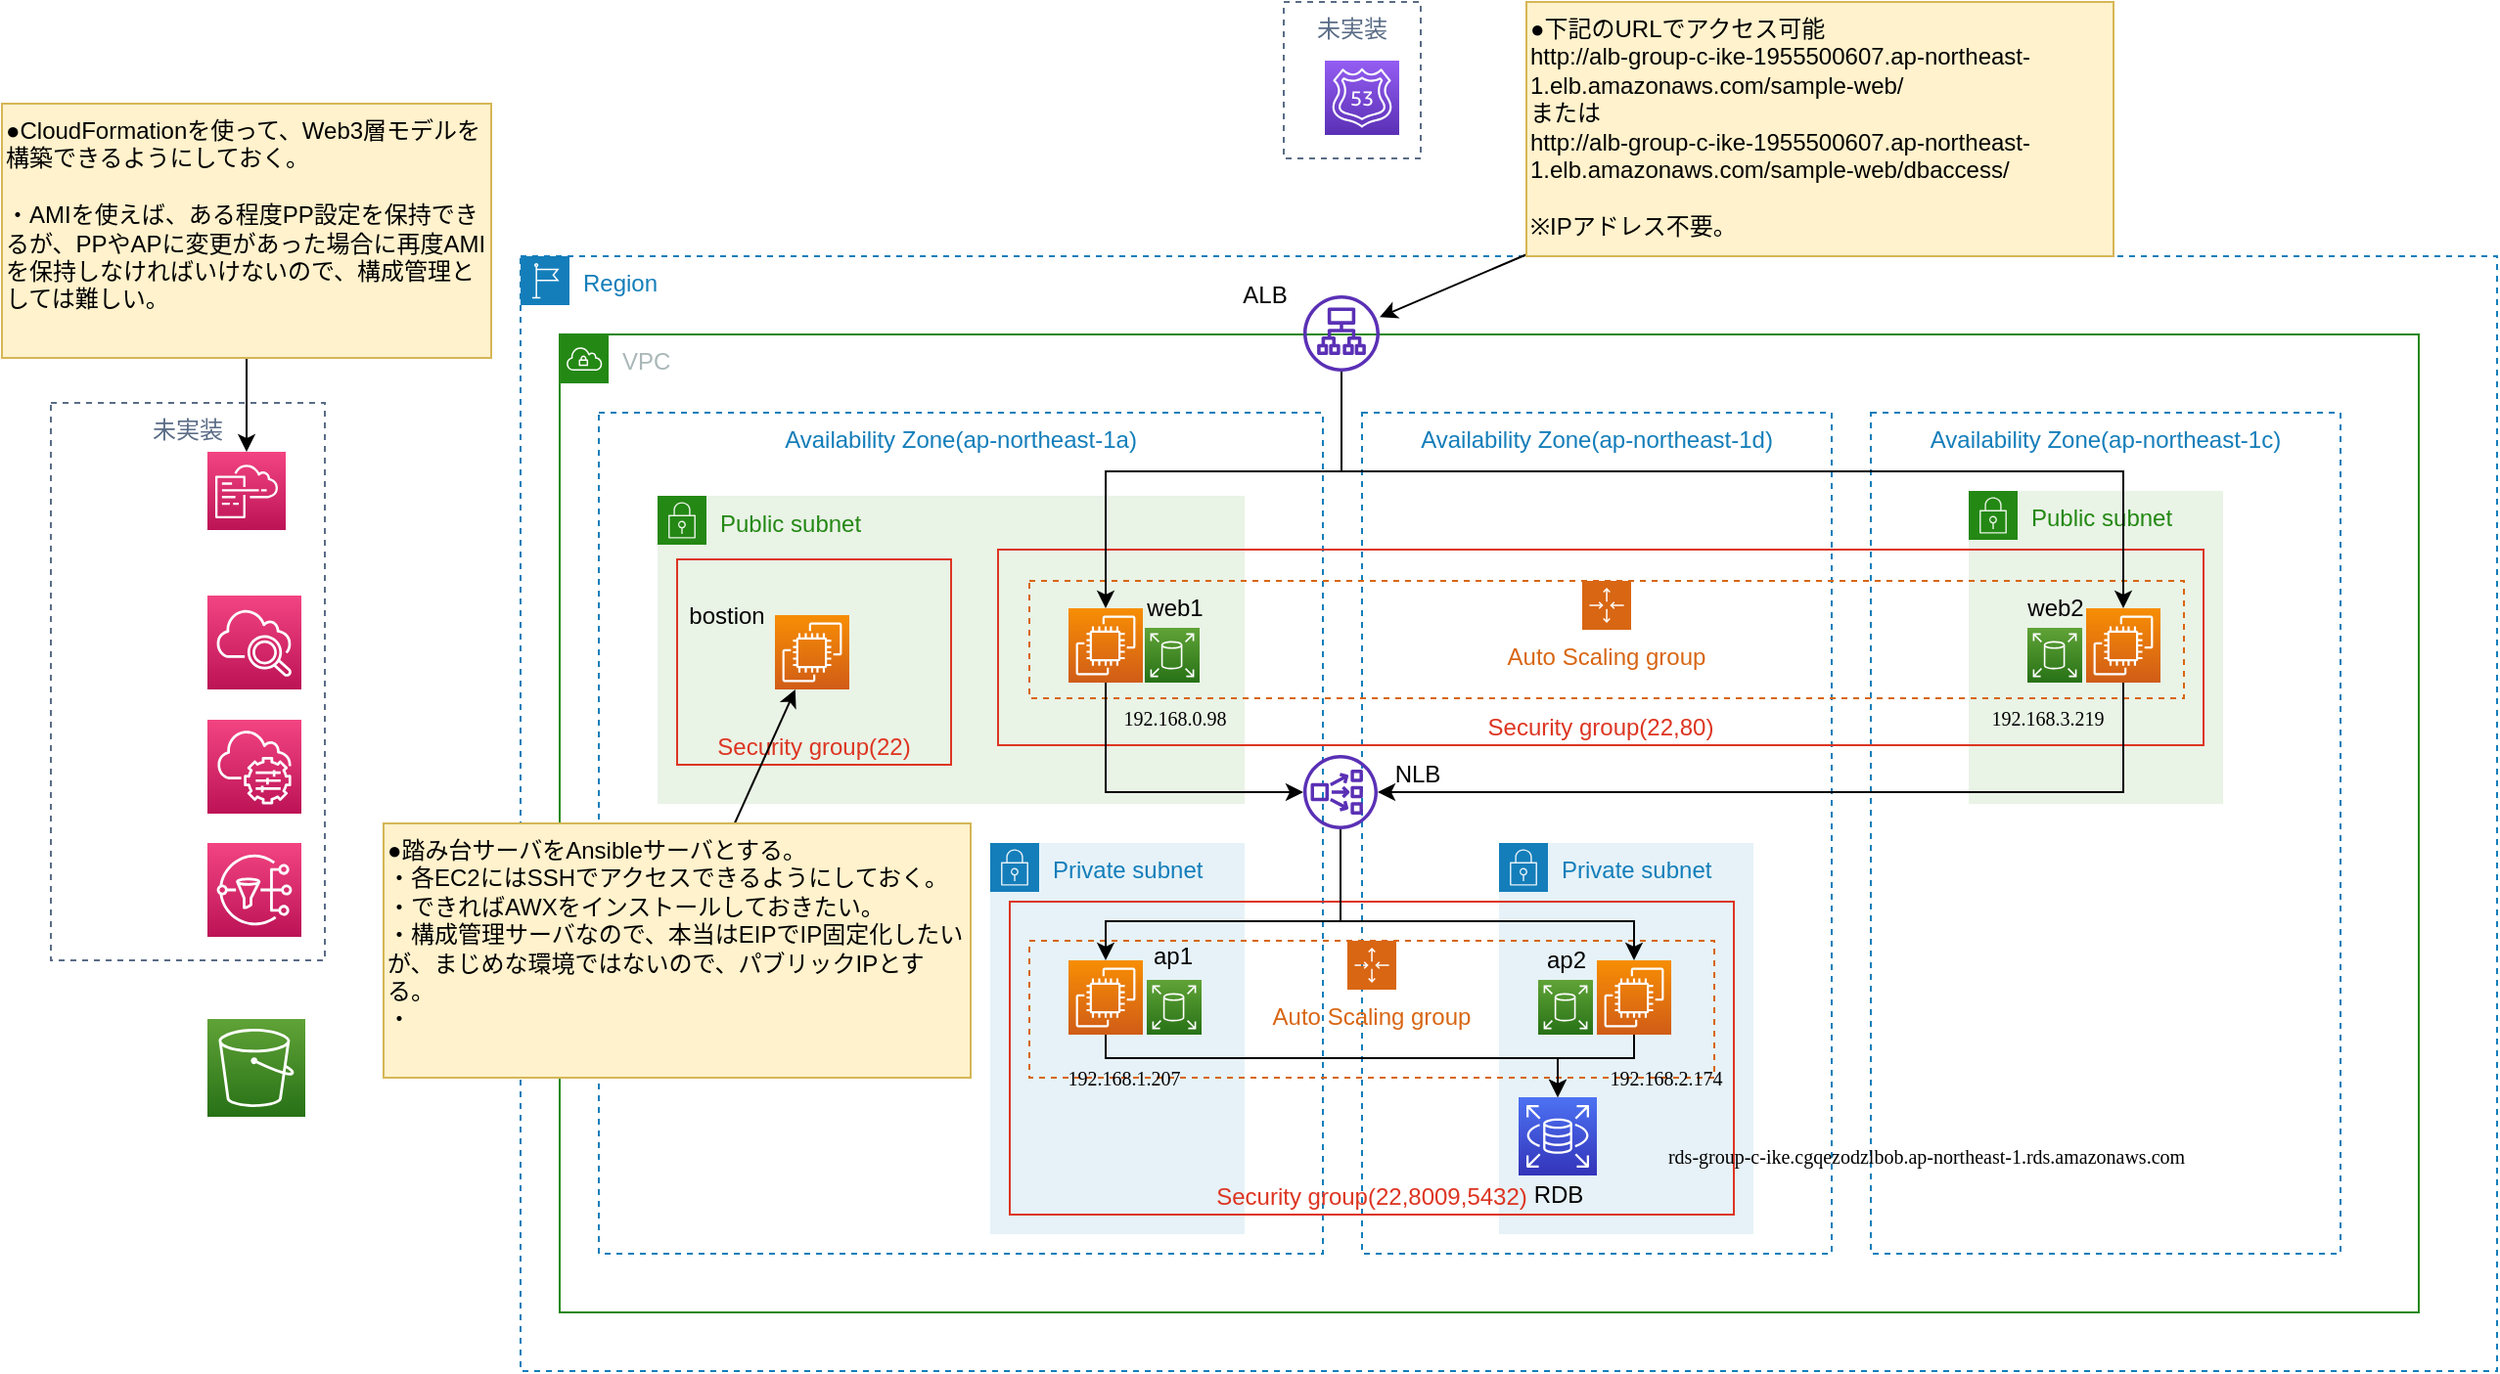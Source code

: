 <mxfile version="13.8.3" type="github">
  <diagram id="Wir5pQViXHOCd_Q4CroJ" name="ページ1">
    <mxGraphModel dx="1865" dy="1717" grid="1" gridSize="10" guides="1" tooltips="1" connect="1" arrows="1" fold="1" page="1" pageScale="1" pageWidth="827" pageHeight="1169" math="0" shadow="0">
      <root>
        <mxCell id="0" />
        <mxCell id="1" parent="0" />
        <mxCell id="VKqjONy-EOoPsvIoeT0I-2" value="VPC" style="points=[[0,0],[0.25,0],[0.5,0],[0.75,0],[1,0],[1,0.25],[1,0.5],[1,0.75],[1,1],[0.75,1],[0.5,1],[0.25,1],[0,1],[0,0.75],[0,0.5],[0,0.25]];outlineConnect=0;gradientColor=none;html=1;whiteSpace=wrap;fontSize=12;fontStyle=0;shape=mxgraph.aws4.group;grIcon=mxgraph.aws4.group_vpc;strokeColor=#248814;fillColor=none;verticalAlign=top;align=left;spacingLeft=30;fontColor=#AAB7B8;dashed=0;" vertex="1" parent="1">
          <mxGeometry x="110" y="80" width="950" height="500" as="geometry" />
        </mxCell>
        <mxCell id="VKqjONy-EOoPsvIoeT0I-1" value="Region" style="points=[[0,0],[0.25,0],[0.5,0],[0.75,0],[1,0],[1,0.25],[1,0.5],[1,0.75],[1,1],[0.75,1],[0.5,1],[0.25,1],[0,1],[0,0.75],[0,0.5],[0,0.25]];outlineConnect=0;gradientColor=none;html=1;whiteSpace=wrap;fontSize=12;fontStyle=0;shape=mxgraph.aws4.group;grIcon=mxgraph.aws4.group_region;strokeColor=#147EBA;fillColor=none;verticalAlign=top;align=left;spacingLeft=30;fontColor=#147EBA;dashed=1;" vertex="1" parent="1">
          <mxGeometry x="90" y="40" width="1010" height="570" as="geometry" />
        </mxCell>
        <mxCell id="VKqjONy-EOoPsvIoeT0I-3" value="Availability Zone(ap-northeast-1a)" style="fillColor=none;strokeColor=#147EBA;dashed=1;verticalAlign=top;fontStyle=0;fontColor=#147EBA;" vertex="1" parent="1">
          <mxGeometry x="130" y="120" width="370" height="430" as="geometry" />
        </mxCell>
        <mxCell id="VKqjONy-EOoPsvIoeT0I-4" value="Availability Zone(ap-northeast-1d)" style="fillColor=none;strokeColor=#147EBA;dashed=1;verticalAlign=top;fontStyle=0;fontColor=#147EBA;" vertex="1" parent="1">
          <mxGeometry x="520" y="120" width="240" height="430" as="geometry" />
        </mxCell>
        <mxCell id="VKqjONy-EOoPsvIoeT0I-42" value="Availability Zone(ap-northeast-1c)" style="fillColor=none;strokeColor=#147EBA;dashed=1;verticalAlign=top;fontStyle=0;fontColor=#147EBA;" vertex="1" parent="1">
          <mxGeometry x="780" y="120" width="240" height="430" as="geometry" />
        </mxCell>
        <mxCell id="VKqjONy-EOoPsvIoeT0I-6" value="Private subnet" style="points=[[0,0],[0.25,0],[0.5,0],[0.75,0],[1,0],[1,0.25],[1,0.5],[1,0.75],[1,1],[0.75,1],[0.5,1],[0.25,1],[0,1],[0,0.75],[0,0.5],[0,0.25]];outlineConnect=0;gradientColor=none;html=1;whiteSpace=wrap;fontSize=12;fontStyle=0;shape=mxgraph.aws4.group;grIcon=mxgraph.aws4.group_security_group;grStroke=0;strokeColor=#147EBA;fillColor=#E6F2F8;verticalAlign=top;align=left;spacingLeft=30;fontColor=#147EBA;dashed=0;" vertex="1" parent="1">
          <mxGeometry x="330" y="340" width="130" height="200" as="geometry" />
        </mxCell>
        <mxCell id="VKqjONy-EOoPsvIoeT0I-8" value="Private subnet" style="points=[[0,0],[0.25,0],[0.5,0],[0.75,0],[1,0],[1,0.25],[1,0.5],[1,0.75],[1,1],[0.75,1],[0.5,1],[0.25,1],[0,1],[0,0.75],[0,0.5],[0,0.25]];outlineConnect=0;gradientColor=none;html=1;whiteSpace=wrap;fontSize=12;fontStyle=0;shape=mxgraph.aws4.group;grIcon=mxgraph.aws4.group_security_group;grStroke=0;strokeColor=#147EBA;fillColor=#E6F2F8;verticalAlign=top;align=left;spacingLeft=30;fontColor=#147EBA;dashed=0;" vertex="1" parent="1">
          <mxGeometry x="590" y="340" width="130" height="200" as="geometry" />
        </mxCell>
        <mxCell id="VKqjONy-EOoPsvIoeT0I-53" value="Security group(22,8009,5432)" style="fillColor=none;strokeColor=#DD3522;verticalAlign=bottom;fontStyle=0;fontColor=#DD3522;" vertex="1" parent="1">
          <mxGeometry x="340" y="370" width="370" height="160" as="geometry" />
        </mxCell>
        <mxCell id="VKqjONy-EOoPsvIoeT0I-5" value="Public subnet" style="points=[[0,0],[0.25,0],[0.5,0],[0.75,0],[1,0],[1,0.25],[1,0.5],[1,0.75],[1,1],[0.75,1],[0.5,1],[0.25,1],[0,1],[0,0.75],[0,0.5],[0,0.25]];outlineConnect=0;gradientColor=none;html=1;whiteSpace=wrap;fontSize=12;fontStyle=0;shape=mxgraph.aws4.group;grIcon=mxgraph.aws4.group_security_group;grStroke=0;strokeColor=#248814;fillColor=#E9F3E6;verticalAlign=top;align=left;spacingLeft=30;fontColor=#248814;dashed=0;" vertex="1" parent="1">
          <mxGeometry x="160" y="162.5" width="300" height="157.5" as="geometry" />
        </mxCell>
        <mxCell id="VKqjONy-EOoPsvIoeT0I-7" value="Public subnet" style="points=[[0,0],[0.25,0],[0.5,0],[0.75,0],[1,0],[1,0.25],[1,0.5],[1,0.75],[1,1],[0.75,1],[0.5,1],[0.25,1],[0,1],[0,0.75],[0,0.5],[0,0.25]];outlineConnect=0;gradientColor=none;html=1;whiteSpace=wrap;fontSize=12;fontStyle=0;shape=mxgraph.aws4.group;grIcon=mxgraph.aws4.group_security_group;grStroke=0;strokeColor=#248814;fillColor=#E9F3E6;verticalAlign=top;align=left;spacingLeft=30;fontColor=#248814;dashed=0;" vertex="1" parent="1">
          <mxGeometry x="830" y="160" width="130" height="160" as="geometry" />
        </mxCell>
        <mxCell id="VKqjONy-EOoPsvIoeT0I-45" value="Security group(22,80)" style="fillColor=none;strokeColor=#DD3522;verticalAlign=bottom;fontStyle=0;fontColor=#DD3522;" vertex="1" parent="1">
          <mxGeometry x="334" y="190" width="616" height="100" as="geometry" />
        </mxCell>
        <mxCell id="VKqjONy-EOoPsvIoeT0I-12" value="Security group(22)" style="fillColor=none;strokeColor=#DD3522;verticalAlign=bottom;fontStyle=0;fontColor=#DD3522;" vertex="1" parent="1">
          <mxGeometry x="170" y="195" width="140" height="105" as="geometry" />
        </mxCell>
        <mxCell id="VKqjONy-EOoPsvIoeT0I-17" value="" style="outlineConnect=0;fontColor=#232F3E;gradientColor=#F78E04;gradientDirection=north;fillColor=#D05C17;strokeColor=#ffffff;dashed=0;verticalLabelPosition=bottom;verticalAlign=top;align=center;html=1;fontSize=12;fontStyle=0;aspect=fixed;shape=mxgraph.aws4.resourceIcon;resIcon=mxgraph.aws4.ec2;" vertex="1" parent="1">
          <mxGeometry x="220" y="223.5" width="38" height="38" as="geometry" />
        </mxCell>
        <mxCell id="VKqjONy-EOoPsvIoeT0I-22" value="" style="outlineConnect=0;fontColor=#232F3E;gradientColor=#945DF2;gradientDirection=north;fillColor=#5A30B5;strokeColor=#ffffff;dashed=0;verticalLabelPosition=bottom;verticalAlign=top;align=center;html=1;fontSize=12;fontStyle=0;aspect=fixed;shape=mxgraph.aws4.resourceIcon;resIcon=mxgraph.aws4.route_53;" vertex="1" parent="1">
          <mxGeometry x="501" y="-60" width="38" height="38" as="geometry" />
        </mxCell>
        <mxCell id="VKqjONy-EOoPsvIoeT0I-10" value="Auto Scaling group" style="points=[[0,0],[0.25,0],[0.5,0],[0.75,0],[1,0],[1,0.25],[1,0.5],[1,0.75],[1,1],[0.75,1],[0.5,1],[0.25,1],[0,1],[0,0.75],[0,0.5],[0,0.25]];outlineConnect=0;gradientColor=none;html=1;whiteSpace=wrap;fontSize=12;fontStyle=0;shape=mxgraph.aws4.groupCenter;grIcon=mxgraph.aws4.group_auto_scaling_group;grStroke=1;strokeColor=#D86613;fillColor=none;verticalAlign=top;align=center;fontColor=#D86613;dashed=1;spacingTop=25;" vertex="1" parent="1">
          <mxGeometry x="350" y="206" width="590" height="60" as="geometry" />
        </mxCell>
        <mxCell id="VKqjONy-EOoPsvIoeT0I-11" value="Auto Scaling group" style="points=[[0,0],[0.25,0],[0.5,0],[0.75,0],[1,0],[1,0.25],[1,0.5],[1,0.75],[1,1],[0.75,1],[0.5,1],[0.25,1],[0,1],[0,0.75],[0,0.5],[0,0.25]];outlineConnect=0;gradientColor=none;html=1;whiteSpace=wrap;fontSize=12;fontStyle=0;shape=mxgraph.aws4.groupCenter;grIcon=mxgraph.aws4.group_auto_scaling_group;grStroke=1;strokeColor=#D86613;fillColor=none;verticalAlign=top;align=center;fontColor=#D86613;dashed=1;spacingTop=25;" vertex="1" parent="1">
          <mxGeometry x="350" y="390" width="350" height="70" as="geometry" />
        </mxCell>
        <mxCell id="VKqjONy-EOoPsvIoeT0I-23" value="" style="outlineConnect=0;fontColor=#232F3E;gradientColor=#60A337;gradientDirection=north;fillColor=#277116;strokeColor=#ffffff;dashed=0;verticalLabelPosition=bottom;verticalAlign=top;align=center;html=1;fontSize=12;fontStyle=0;aspect=fixed;shape=mxgraph.aws4.resourceIcon;resIcon=mxgraph.aws4.s3;" vertex="1" parent="1">
          <mxGeometry x="-70" y="430" width="50" height="50" as="geometry" />
        </mxCell>
        <mxCell id="VKqjONy-EOoPsvIoeT0I-26" value="" style="outlineConnect=0;fontColor=#232F3E;gradientColor=#60A337;gradientDirection=north;fillColor=#277116;strokeColor=#ffffff;dashed=0;verticalLabelPosition=bottom;verticalAlign=top;align=center;html=1;fontSize=12;fontStyle=0;aspect=fixed;shape=mxgraph.aws4.resourceIcon;resIcon=mxgraph.aws4.elastic_block_store;" vertex="1" parent="1">
          <mxGeometry x="610" y="410" width="28" height="28" as="geometry" />
        </mxCell>
        <mxCell id="VKqjONy-EOoPsvIoeT0I-27" value="" style="outlineConnect=0;fontColor=#232F3E;gradientColor=#60A337;gradientDirection=north;fillColor=#277116;strokeColor=#ffffff;dashed=0;verticalLabelPosition=bottom;verticalAlign=top;align=center;html=1;fontSize=12;fontStyle=0;aspect=fixed;shape=mxgraph.aws4.resourceIcon;resIcon=mxgraph.aws4.elastic_block_store;" vertex="1" parent="1">
          <mxGeometry x="410" y="410" width="28" height="28" as="geometry" />
        </mxCell>
        <mxCell id="VKqjONy-EOoPsvIoeT0I-28" value="" style="outlineConnect=0;fontColor=#232F3E;gradientColor=#F34482;gradientDirection=north;fillColor=#BC1356;strokeColor=#ffffff;dashed=0;verticalLabelPosition=bottom;verticalAlign=top;align=center;html=1;fontSize=12;fontStyle=0;aspect=fixed;shape=mxgraph.aws4.resourceIcon;resIcon=mxgraph.aws4.cloudwatch_2;" vertex="1" parent="1">
          <mxGeometry x="-70" y="213.5" width="48" height="48" as="geometry" />
        </mxCell>
        <mxCell id="VKqjONy-EOoPsvIoeT0I-29" value="" style="outlineConnect=0;fontColor=#232F3E;gradientColor=#F34482;gradientDirection=north;fillColor=#BC1356;strokeColor=#ffffff;dashed=0;verticalLabelPosition=bottom;verticalAlign=top;align=center;html=1;fontSize=12;fontStyle=0;aspect=fixed;shape=mxgraph.aws4.resourceIcon;resIcon=mxgraph.aws4.cloudformation;" vertex="1" parent="1">
          <mxGeometry x="-70" y="140" width="40" height="40" as="geometry" />
        </mxCell>
        <mxCell id="VKqjONy-EOoPsvIoeT0I-30" value="" style="outlineConnect=0;fontColor=#232F3E;gradientColor=#F34482;gradientDirection=north;fillColor=#BC1356;strokeColor=#ffffff;dashed=0;verticalLabelPosition=bottom;verticalAlign=top;align=center;html=1;fontSize=12;fontStyle=0;aspect=fixed;shape=mxgraph.aws4.resourceIcon;resIcon=mxgraph.aws4.systems_manager;" vertex="1" parent="1">
          <mxGeometry x="-70" y="277" width="48" height="48" as="geometry" />
        </mxCell>
        <mxCell id="VKqjONy-EOoPsvIoeT0I-31" value="" style="outlineConnect=0;fontColor=#232F3E;gradientColor=#F34482;gradientDirection=north;fillColor=#BC1356;strokeColor=#ffffff;dashed=0;verticalLabelPosition=bottom;verticalAlign=top;align=center;html=1;fontSize=12;fontStyle=0;aspect=fixed;shape=mxgraph.aws4.resourceIcon;resIcon=mxgraph.aws4.sns;" vertex="1" parent="1">
          <mxGeometry x="-70" y="340" width="48" height="48" as="geometry" />
        </mxCell>
        <mxCell id="VKqjONy-EOoPsvIoeT0I-58" style="edgeStyle=orthogonalEdgeStyle;rounded=0;orthogonalLoop=1;jettySize=auto;html=1;" edge="1" parent="1" source="VKqjONy-EOoPsvIoeT0I-33" target="VKqjONy-EOoPsvIoeT0I-13">
          <mxGeometry relative="1" as="geometry">
            <Array as="points">
              <mxPoint x="510" y="150" />
              <mxPoint x="389" y="150" />
            </Array>
          </mxGeometry>
        </mxCell>
        <mxCell id="VKqjONy-EOoPsvIoeT0I-59" style="edgeStyle=orthogonalEdgeStyle;rounded=0;orthogonalLoop=1;jettySize=auto;html=1;" edge="1" parent="1" source="VKqjONy-EOoPsvIoeT0I-33" target="VKqjONy-EOoPsvIoeT0I-14">
          <mxGeometry relative="1" as="geometry">
            <Array as="points">
              <mxPoint x="510" y="150" />
              <mxPoint x="909" y="150" />
            </Array>
          </mxGeometry>
        </mxCell>
        <mxCell id="VKqjONy-EOoPsvIoeT0I-33" value="" style="outlineConnect=0;fontColor=#232F3E;gradientColor=none;fillColor=#5A30B5;strokeColor=none;dashed=0;verticalLabelPosition=bottom;verticalAlign=top;align=center;html=1;fontSize=12;fontStyle=0;aspect=fixed;pointerEvents=1;shape=mxgraph.aws4.application_load_balancer;" vertex="1" parent="1">
          <mxGeometry x="490" y="60" width="39" height="39" as="geometry" />
        </mxCell>
        <mxCell id="VKqjONy-EOoPsvIoeT0I-24" value="" style="outlineConnect=0;fontColor=#232F3E;gradientColor=#60A337;gradientDirection=north;fillColor=#277116;strokeColor=#ffffff;dashed=0;verticalLabelPosition=bottom;verticalAlign=top;align=center;html=1;fontSize=12;fontStyle=0;aspect=fixed;shape=mxgraph.aws4.resourceIcon;resIcon=mxgraph.aws4.elastic_block_store;" vertex="1" parent="1">
          <mxGeometry x="409" y="230" width="28" height="28" as="geometry" />
        </mxCell>
        <mxCell id="VKqjONy-EOoPsvIoeT0I-25" value="" style="outlineConnect=0;fontColor=#232F3E;gradientColor=#60A337;gradientDirection=north;fillColor=#277116;strokeColor=#ffffff;dashed=0;verticalLabelPosition=bottom;verticalAlign=top;align=center;html=1;fontSize=12;fontStyle=0;aspect=fixed;shape=mxgraph.aws4.resourceIcon;resIcon=mxgraph.aws4.elastic_block_store;" vertex="1" parent="1">
          <mxGeometry x="860" y="230" width="28" height="28" as="geometry" />
        </mxCell>
        <mxCell id="VKqjONy-EOoPsvIoeT0I-47" value="bostion" style="text;html=1;resizable=0;autosize=1;align=center;verticalAlign=middle;points=[];fillColor=none;strokeColor=none;rounded=0;" vertex="1" parent="1">
          <mxGeometry x="170" y="213.5" width="50" height="20" as="geometry" />
        </mxCell>
        <mxCell id="VKqjONy-EOoPsvIoeT0I-48" value="web1" style="text;html=1;resizable=0;autosize=1;align=center;verticalAlign=middle;points=[];fillColor=none;strokeColor=none;rounded=0;" vertex="1" parent="1">
          <mxGeometry x="404" y="210" width="40" height="20" as="geometry" />
        </mxCell>
        <mxCell id="VKqjONy-EOoPsvIoeT0I-49" value="web2" style="text;html=1;resizable=0;autosize=1;align=center;verticalAlign=middle;points=[];fillColor=none;strokeColor=none;rounded=0;" vertex="1" parent="1">
          <mxGeometry x="854" y="210" width="40" height="20" as="geometry" />
        </mxCell>
        <mxCell id="VKqjONy-EOoPsvIoeT0I-50" value="ap1" style="text;html=1;resizable=0;autosize=1;align=center;verticalAlign=middle;points=[];fillColor=none;strokeColor=none;rounded=0;" vertex="1" parent="1">
          <mxGeometry x="403" y="388" width="40" height="20" as="geometry" />
        </mxCell>
        <mxCell id="VKqjONy-EOoPsvIoeT0I-51" value="ap2" style="text;html=1;resizable=0;autosize=1;align=center;verticalAlign=middle;points=[];fillColor=none;strokeColor=none;rounded=0;" vertex="1" parent="1">
          <mxGeometry x="604" y="390" width="40" height="20" as="geometry" />
        </mxCell>
        <mxCell id="VKqjONy-EOoPsvIoeT0I-52" value="RDB" style="text;html=1;resizable=0;autosize=1;align=center;verticalAlign=middle;points=[];fillColor=none;strokeColor=none;rounded=0;" vertex="1" parent="1">
          <mxGeometry x="600" y="510" width="40" height="20" as="geometry" />
        </mxCell>
        <mxCell id="VKqjONy-EOoPsvIoeT0I-54" value="NLB" style="text;html=1;resizable=0;autosize=1;align=center;verticalAlign=middle;points=[];fillColor=none;strokeColor=none;rounded=0;" vertex="1" parent="1">
          <mxGeometry x="528" y="295" width="40" height="20" as="geometry" />
        </mxCell>
        <mxCell id="VKqjONy-EOoPsvIoeT0I-55" value="ALB" style="text;html=1;resizable=0;autosize=1;align=center;verticalAlign=middle;points=[];fillColor=none;strokeColor=none;rounded=0;" vertex="1" parent="1">
          <mxGeometry x="450" y="50" width="40" height="20" as="geometry" />
        </mxCell>
        <mxCell id="VKqjONy-EOoPsvIoeT0I-62" style="edgeStyle=orthogonalEdgeStyle;rounded=0;orthogonalLoop=1;jettySize=auto;html=1;" edge="1" parent="1" source="VKqjONy-EOoPsvIoeT0I-15" target="VKqjONy-EOoPsvIoeT0I-18">
          <mxGeometry relative="1" as="geometry">
            <Array as="points">
              <mxPoint x="389" y="450" />
              <mxPoint x="620" y="450" />
            </Array>
          </mxGeometry>
        </mxCell>
        <mxCell id="VKqjONy-EOoPsvIoeT0I-15" value="" style="outlineConnect=0;fontColor=#232F3E;gradientColor=#F78E04;gradientDirection=north;fillColor=#D05C17;strokeColor=#ffffff;dashed=0;verticalLabelPosition=bottom;verticalAlign=top;align=center;html=1;fontSize=12;fontStyle=0;aspect=fixed;shape=mxgraph.aws4.resourceIcon;resIcon=mxgraph.aws4.ec2;" vertex="1" parent="1">
          <mxGeometry x="370" y="400" width="38" height="38" as="geometry" />
        </mxCell>
        <mxCell id="VKqjONy-EOoPsvIoeT0I-63" style="edgeStyle=orthogonalEdgeStyle;rounded=0;orthogonalLoop=1;jettySize=auto;html=1;" edge="1" parent="1" source="VKqjONy-EOoPsvIoeT0I-16" target="VKqjONy-EOoPsvIoeT0I-18">
          <mxGeometry relative="1" as="geometry">
            <Array as="points">
              <mxPoint x="659" y="450" />
              <mxPoint x="620" y="450" />
            </Array>
          </mxGeometry>
        </mxCell>
        <mxCell id="VKqjONy-EOoPsvIoeT0I-16" value="" style="outlineConnect=0;fontColor=#232F3E;gradientColor=#F78E04;gradientDirection=north;fillColor=#D05C17;strokeColor=#ffffff;dashed=0;verticalLabelPosition=bottom;verticalAlign=top;align=center;html=1;fontSize=12;fontStyle=0;aspect=fixed;shape=mxgraph.aws4.resourceIcon;resIcon=mxgraph.aws4.ec2;" vertex="1" parent="1">
          <mxGeometry x="640" y="400" width="38" height="38" as="geometry" />
        </mxCell>
        <mxCell id="VKqjONy-EOoPsvIoeT0I-60" style="edgeStyle=orthogonalEdgeStyle;rounded=0;orthogonalLoop=1;jettySize=auto;html=1;" edge="1" parent="1" source="VKqjONy-EOoPsvIoeT0I-34" target="VKqjONy-EOoPsvIoeT0I-15">
          <mxGeometry relative="1" as="geometry">
            <Array as="points">
              <mxPoint x="509" y="380" />
              <mxPoint x="389" y="380" />
            </Array>
          </mxGeometry>
        </mxCell>
        <mxCell id="VKqjONy-EOoPsvIoeT0I-61" style="edgeStyle=orthogonalEdgeStyle;rounded=0;orthogonalLoop=1;jettySize=auto;html=1;" edge="1" parent="1" source="VKqjONy-EOoPsvIoeT0I-34" target="VKqjONy-EOoPsvIoeT0I-16">
          <mxGeometry relative="1" as="geometry">
            <Array as="points">
              <mxPoint x="509" y="380" />
              <mxPoint x="659" y="380" />
            </Array>
          </mxGeometry>
        </mxCell>
        <mxCell id="VKqjONy-EOoPsvIoeT0I-34" value="" style="outlineConnect=0;fontColor=#232F3E;gradientColor=none;fillColor=#5A30B5;strokeColor=none;dashed=0;verticalLabelPosition=bottom;verticalAlign=top;align=center;html=1;fontSize=12;fontStyle=0;aspect=fixed;pointerEvents=1;shape=mxgraph.aws4.network_load_balancer;" vertex="1" parent="1">
          <mxGeometry x="490" y="295" width="38" height="38" as="geometry" />
        </mxCell>
        <mxCell id="VKqjONy-EOoPsvIoeT0I-57" style="edgeStyle=orthogonalEdgeStyle;rounded=0;orthogonalLoop=1;jettySize=auto;html=1;" edge="1" parent="1" source="VKqjONy-EOoPsvIoeT0I-14" target="VKqjONy-EOoPsvIoeT0I-34">
          <mxGeometry relative="1" as="geometry">
            <Array as="points">
              <mxPoint x="909" y="314" />
            </Array>
          </mxGeometry>
        </mxCell>
        <mxCell id="VKqjONy-EOoPsvIoeT0I-14" value="" style="outlineConnect=0;fontColor=#232F3E;gradientColor=#F78E04;gradientDirection=north;fillColor=#D05C17;strokeColor=#ffffff;dashed=0;verticalLabelPosition=bottom;verticalAlign=top;align=center;html=1;fontSize=12;fontStyle=0;aspect=fixed;shape=mxgraph.aws4.resourceIcon;resIcon=mxgraph.aws4.ec2;" vertex="1" parent="1">
          <mxGeometry x="890" y="220" width="38" height="38" as="geometry" />
        </mxCell>
        <mxCell id="VKqjONy-EOoPsvIoeT0I-56" style="edgeStyle=orthogonalEdgeStyle;rounded=0;orthogonalLoop=1;jettySize=auto;html=1;" edge="1" parent="1" source="VKqjONy-EOoPsvIoeT0I-13" target="VKqjONy-EOoPsvIoeT0I-34">
          <mxGeometry relative="1" as="geometry">
            <Array as="points">
              <mxPoint x="389" y="314" />
            </Array>
          </mxGeometry>
        </mxCell>
        <mxCell id="VKqjONy-EOoPsvIoeT0I-13" value="" style="outlineConnect=0;fontColor=#232F3E;gradientColor=#F78E04;gradientDirection=north;fillColor=#D05C17;strokeColor=#ffffff;dashed=0;verticalLabelPosition=bottom;verticalAlign=top;align=center;html=1;fontSize=12;fontStyle=0;aspect=fixed;shape=mxgraph.aws4.resourceIcon;resIcon=mxgraph.aws4.ec2;" vertex="1" parent="1">
          <mxGeometry x="370" y="220" width="38" height="38" as="geometry" />
        </mxCell>
        <mxCell id="VKqjONy-EOoPsvIoeT0I-18" value="" style="outlineConnect=0;fontColor=#232F3E;gradientColor=#4D72F3;gradientDirection=north;fillColor=#3334B9;strokeColor=#ffffff;dashed=0;verticalLabelPosition=bottom;verticalAlign=top;align=center;html=1;fontSize=12;fontStyle=0;aspect=fixed;shape=mxgraph.aws4.resourceIcon;resIcon=mxgraph.aws4.rds;" vertex="1" parent="1">
          <mxGeometry x="600" y="470" width="40" height="40" as="geometry" />
        </mxCell>
        <mxCell id="VKqjONy-EOoPsvIoeT0I-66" style="rounded=0;orthogonalLoop=1;jettySize=auto;html=1;" edge="1" parent="1" source="VKqjONy-EOoPsvIoeT0I-65" target="VKqjONy-EOoPsvIoeT0I-17">
          <mxGeometry relative="1" as="geometry" />
        </mxCell>
        <mxCell id="VKqjONy-EOoPsvIoeT0I-65" value="●踏み台サーバをAnsibleサーバとする。&lt;br&gt;・各EC2にはSSHでアクセスできるようにしておく。&lt;br&gt;・できればAWXをインストールしておきたい。&lt;br&gt;・構成管理サーバなので、本当はEIPでIP固定化したいが、まじめな環境ではないので、パブリックIPとする。&lt;br&gt;・" style="whiteSpace=wrap;html=1;align=left;fillColor=#fff2cc;strokeColor=#d6b656;verticalAlign=top;" vertex="1" parent="1">
          <mxGeometry x="20" y="330" width="300" height="130" as="geometry" />
        </mxCell>
        <mxCell id="VKqjONy-EOoPsvIoeT0I-69" style="edgeStyle=none;rounded=0;orthogonalLoop=1;jettySize=auto;html=1;" edge="1" parent="1" source="VKqjONy-EOoPsvIoeT0I-67" target="VKqjONy-EOoPsvIoeT0I-29">
          <mxGeometry relative="1" as="geometry" />
        </mxCell>
        <mxCell id="VKqjONy-EOoPsvIoeT0I-67" value="●CloudFormationを使って、Web3層モデルを構築できるようにしておく。&lt;br&gt;&lt;br&gt;・AMIを使えば、ある程度PP設定を保持できるが、PPやAPに変更があった場合に再度AMIを保持しなければいけないので、構成管理としては難しい。&lt;br&gt;" style="whiteSpace=wrap;html=1;align=left;fillColor=#fff2cc;strokeColor=#d6b656;verticalAlign=top;" vertex="1" parent="1">
          <mxGeometry x="-175" y="-38" width="250" height="130" as="geometry" />
        </mxCell>
        <mxCell id="VKqjONy-EOoPsvIoeT0I-70" value="未実装" style="fillColor=none;strokeColor=#5A6C86;dashed=1;verticalAlign=top;fontStyle=0;fontColor=#5A6C86;" vertex="1" parent="1">
          <mxGeometry x="480" y="-90" width="70" height="80" as="geometry" />
        </mxCell>
        <mxCell id="VKqjONy-EOoPsvIoeT0I-71" value="未実装" style="fillColor=none;strokeColor=#5A6C86;dashed=1;verticalAlign=top;fontStyle=0;fontColor=#5A6C86;" vertex="1" parent="1">
          <mxGeometry x="-150" y="115" width="140" height="285" as="geometry" />
        </mxCell>
        <mxCell id="VKqjONy-EOoPsvIoeT0I-73" style="edgeStyle=none;rounded=0;orthogonalLoop=1;jettySize=auto;html=1;" edge="1" parent="1" source="VKqjONy-EOoPsvIoeT0I-72" target="VKqjONy-EOoPsvIoeT0I-33">
          <mxGeometry relative="1" as="geometry" />
        </mxCell>
        <mxCell id="VKqjONy-EOoPsvIoeT0I-72" value="●下記のURLでアクセス可能&lt;br&gt;http://alb-group-c-ike-1955500607.ap-northeast-1.elb.amazonaws.com/sample-web/&lt;br&gt;または&lt;br&gt;http://alb-group-c-ike-1955500607.ap-northeast-1.elb.amazonaws.com/sample-web/dbaccess/&lt;br&gt;&lt;br&gt;※IPアドレス不要。" style="whiteSpace=wrap;html=1;align=left;fillColor=#fff2cc;strokeColor=#d6b656;verticalAlign=top;" vertex="1" parent="1">
          <mxGeometry x="604" y="-90" width="300" height="130" as="geometry" />
        </mxCell>
        <mxCell id="VKqjONy-EOoPsvIoeT0I-74" value="&lt;span style=&quot;font-family: &amp;#34;meiryo&amp;#34; ; font-size: 10px&quot;&gt;192.168.0.98&lt;/span&gt;" style="text;html=1;resizable=0;autosize=1;align=center;verticalAlign=middle;points=[];fillColor=none;strokeColor=none;rounded=0;" vertex="1" parent="1">
          <mxGeometry x="384" y="266" width="80" height="20" as="geometry" />
        </mxCell>
        <mxCell id="VKqjONy-EOoPsvIoeT0I-75" value="&lt;span style=&quot;font-family: &amp;#34;meiryo&amp;#34; ; font-size: 10px&quot;&gt;192.168.3.219&lt;/span&gt;" style="text;html=1;resizable=0;autosize=1;align=center;verticalAlign=middle;points=[];fillColor=none;strokeColor=none;rounded=0;" vertex="1" parent="1">
          <mxGeometry x="825" y="266" width="90" height="20" as="geometry" />
        </mxCell>
        <mxCell id="VKqjONy-EOoPsvIoeT0I-76" value="&lt;span style=&quot;font-family: &amp;#34;meiryo&amp;#34; ; font-size: 10px&quot;&gt;192.168.1.207&lt;/span&gt;" style="text;html=1;resizable=0;autosize=1;align=center;verticalAlign=middle;points=[];fillColor=none;strokeColor=none;rounded=0;" vertex="1" parent="1">
          <mxGeometry x="353" y="450" width="90" height="20" as="geometry" />
        </mxCell>
        <mxCell id="VKqjONy-EOoPsvIoeT0I-77" value="&lt;span style=&quot;font-family: &amp;#34;meiryo&amp;#34; ; font-size: 10px&quot;&gt;192.168.2.174&lt;/span&gt;" style="text;html=1;resizable=0;autosize=1;align=center;verticalAlign=middle;points=[];fillColor=none;strokeColor=none;rounded=0;" vertex="1" parent="1">
          <mxGeometry x="630" y="450" width="90" height="20" as="geometry" />
        </mxCell>
        <mxCell id="VKqjONy-EOoPsvIoeT0I-79" value="&lt;font face=&quot;meiryo&quot;&gt;&lt;span style=&quot;font-size: 10px&quot;&gt;rds-group-c-ike.cgqezodzlbob.ap-northeast-1.rds.amazonaws.com&lt;/span&gt;&lt;/font&gt;" style="text;html=1;resizable=0;autosize=1;align=center;verticalAlign=middle;points=[];fillColor=none;strokeColor=none;rounded=0;" vertex="1" parent="1">
          <mxGeometry x="638" y="490" width="340" height="20" as="geometry" />
        </mxCell>
      </root>
    </mxGraphModel>
  </diagram>
</mxfile>
